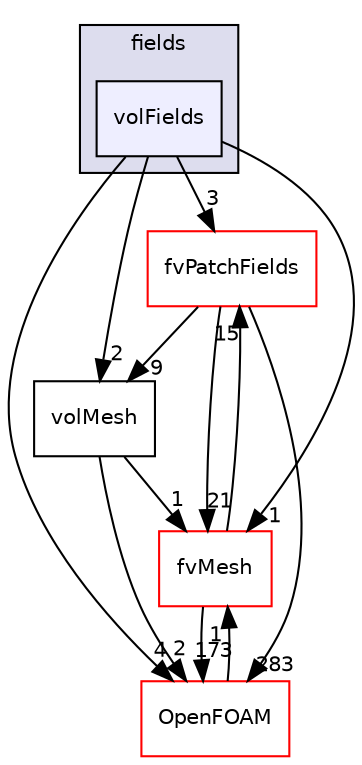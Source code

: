 digraph "src/finiteVolume/fields/volFields" {
  bgcolor=transparent;
  compound=true
  node [ fontsize="10", fontname="Helvetica"];
  edge [ labelfontsize="10", labelfontname="Helvetica"];
  subgraph clusterdir_25ab4a83a983f7bb7a38b7f63bb141b7 {
    graph [ bgcolor="#ddddee", pencolor="black", label="fields" fontname="Helvetica", fontsize="10", URL="dir_25ab4a83a983f7bb7a38b7f63bb141b7.html"]
  dir_bd8bf7fa65467c460a50eacc456ce356 [shape=box, label="volFields", style="filled", fillcolor="#eeeeff", pencolor="black", URL="dir_bd8bf7fa65467c460a50eacc456ce356.html"];
  }
  dir_a5850494bc77049b2a182260f0d1f703 [shape=box label="fvPatchFields" color="red" URL="dir_a5850494bc77049b2a182260f0d1f703.html"];
  dir_1a4209badf8dc5d7c181708103efea60 [shape=box label="volMesh" URL="dir_1a4209badf8dc5d7c181708103efea60.html"];
  dir_c382fa095c9c33d8673c0dd60aaef275 [shape=box label="fvMesh" color="red" URL="dir_c382fa095c9c33d8673c0dd60aaef275.html"];
  dir_c5473ff19b20e6ec4dfe5c310b3778a8 [shape=box label="OpenFOAM" color="red" URL="dir_c5473ff19b20e6ec4dfe5c310b3778a8.html"];
  dir_a5850494bc77049b2a182260f0d1f703->dir_1a4209badf8dc5d7c181708103efea60 [headlabel="9", labeldistance=1.5 headhref="dir_000938_001271.html"];
  dir_a5850494bc77049b2a182260f0d1f703->dir_c382fa095c9c33d8673c0dd60aaef275 [headlabel="21", labeldistance=1.5 headhref="dir_000938_001125.html"];
  dir_a5850494bc77049b2a182260f0d1f703->dir_c5473ff19b20e6ec4dfe5c310b3778a8 [headlabel="283", labeldistance=1.5 headhref="dir_000938_001897.html"];
  dir_1a4209badf8dc5d7c181708103efea60->dir_c382fa095c9c33d8673c0dd60aaef275 [headlabel="1", labeldistance=1.5 headhref="dir_001271_001125.html"];
  dir_1a4209badf8dc5d7c181708103efea60->dir_c5473ff19b20e6ec4dfe5c310b3778a8 [headlabel="2", labeldistance=1.5 headhref="dir_001271_001897.html"];
  dir_c382fa095c9c33d8673c0dd60aaef275->dir_a5850494bc77049b2a182260f0d1f703 [headlabel="15", labeldistance=1.5 headhref="dir_001125_000938.html"];
  dir_c382fa095c9c33d8673c0dd60aaef275->dir_c5473ff19b20e6ec4dfe5c310b3778a8 [headlabel="173", labeldistance=1.5 headhref="dir_001125_001897.html"];
  dir_bd8bf7fa65467c460a50eacc456ce356->dir_a5850494bc77049b2a182260f0d1f703 [headlabel="3", labeldistance=1.5 headhref="dir_001063_000938.html"];
  dir_bd8bf7fa65467c460a50eacc456ce356->dir_1a4209badf8dc5d7c181708103efea60 [headlabel="2", labeldistance=1.5 headhref="dir_001063_001271.html"];
  dir_bd8bf7fa65467c460a50eacc456ce356->dir_c382fa095c9c33d8673c0dd60aaef275 [headlabel="1", labeldistance=1.5 headhref="dir_001063_001125.html"];
  dir_bd8bf7fa65467c460a50eacc456ce356->dir_c5473ff19b20e6ec4dfe5c310b3778a8 [headlabel="4", labeldistance=1.5 headhref="dir_001063_001897.html"];
  dir_c5473ff19b20e6ec4dfe5c310b3778a8->dir_c382fa095c9c33d8673c0dd60aaef275 [headlabel="1", labeldistance=1.5 headhref="dir_001897_001125.html"];
}
